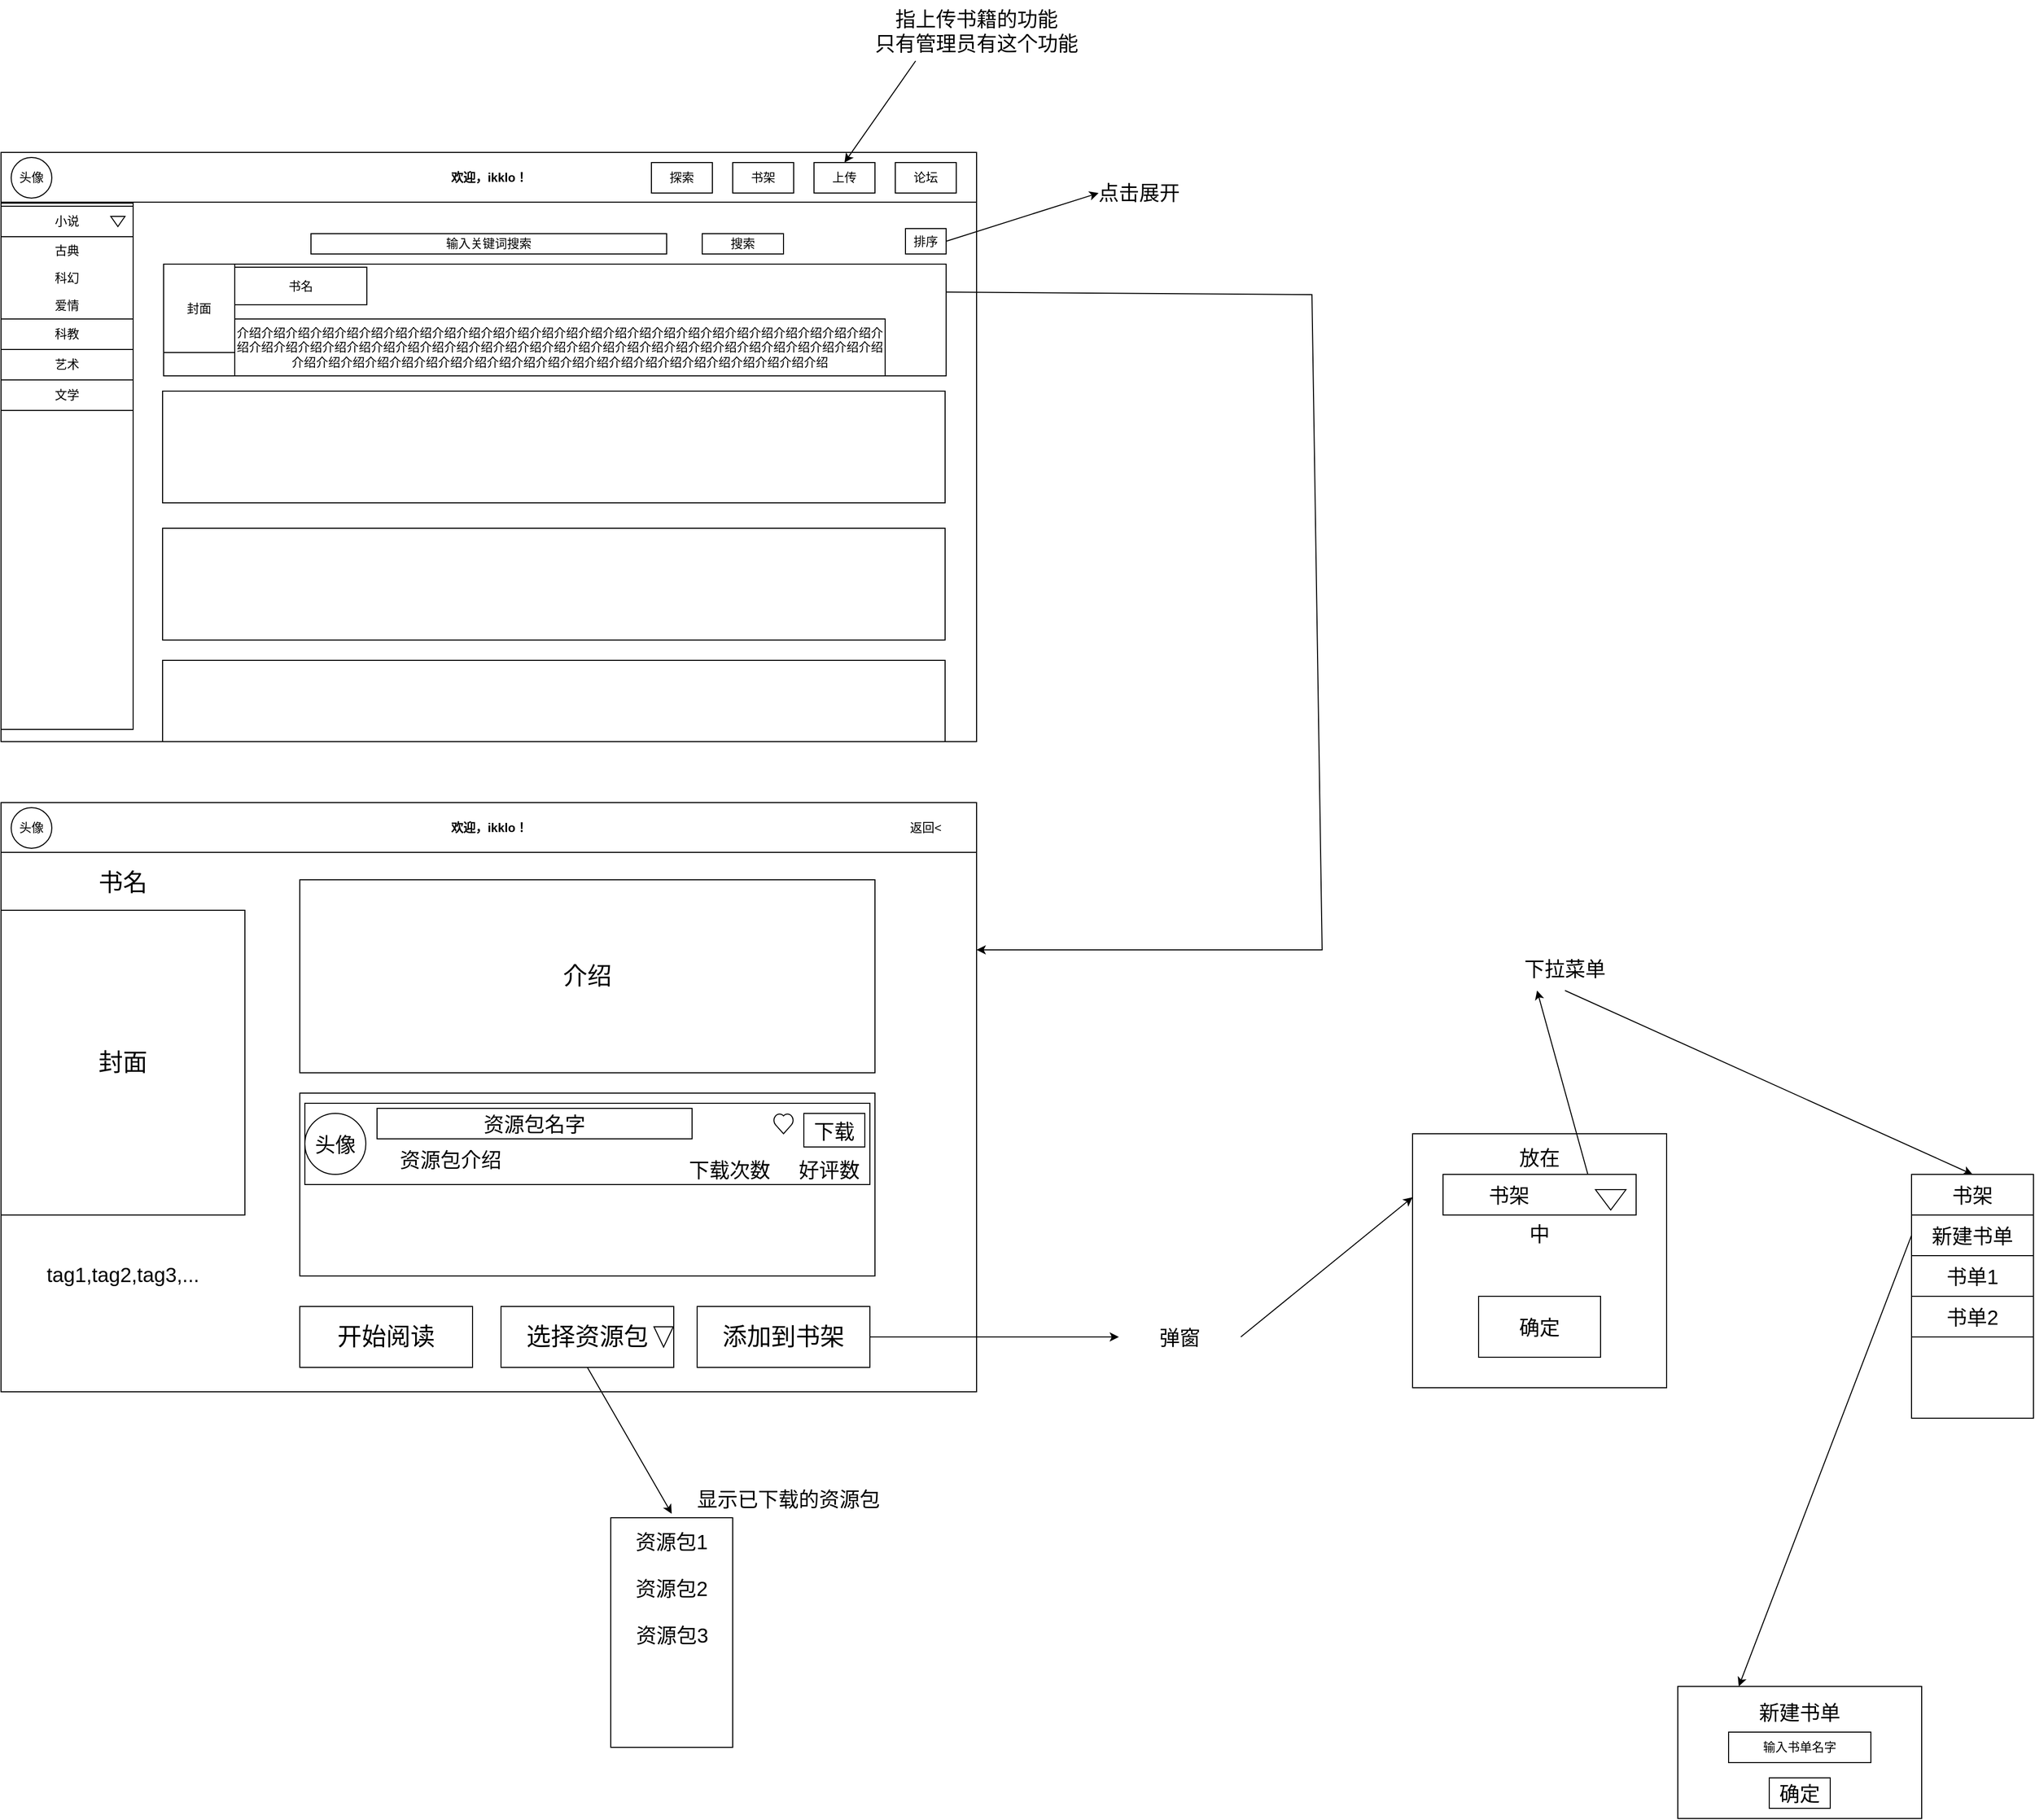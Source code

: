 <mxfile version="24.7.17">
  <diagram name="第 1 页" id="TEYKT1qixROiFxjkDTGD">
    <mxGraphModel dx="2840" dy="1644" grid="1" gridSize="10" guides="1" tooltips="1" connect="1" arrows="1" fold="1" page="1" pageScale="1" pageWidth="1169" pageHeight="827" math="0" shadow="0">
      <root>
        <mxCell id="0" />
        <mxCell id="1" parent="0" />
        <mxCell id="aA4Id0uSG5UaYZLyrY37-35" value="" style="rounded=0;whiteSpace=wrap;html=1;" parent="1" vertex="1">
          <mxGeometry x="240" y="250" width="960" height="580" as="geometry" />
        </mxCell>
        <mxCell id="aA4Id0uSG5UaYZLyrY37-37" value="" style="line;strokeWidth=1;fillColor=none;align=left;verticalAlign=middle;spacingTop=-1;spacingLeft=3;spacingRight=3;rotatable=0;labelPosition=right;points=[];portConstraint=eastwest;strokeColor=inherit;" parent="1" vertex="1">
          <mxGeometry x="240" y="295" width="960" height="8" as="geometry" />
        </mxCell>
        <mxCell id="aA4Id0uSG5UaYZLyrY37-38" value="欢迎，ikklo！" style="text;align=center;fontStyle=1;verticalAlign=middle;spacingLeft=3;spacingRight=3;strokeColor=none;rotatable=0;points=[[0,0.5],[1,0.5]];portConstraint=eastwest;html=1;" parent="1" vertex="1">
          <mxGeometry x="675" y="260" width="90" height="30" as="geometry" />
        </mxCell>
        <mxCell id="aA4Id0uSG5UaYZLyrY37-39" value="头像" style="ellipse;whiteSpace=wrap;html=1;aspect=fixed;" parent="1" vertex="1">
          <mxGeometry x="250" y="255" width="40" height="40" as="geometry" />
        </mxCell>
        <mxCell id="aA4Id0uSG5UaYZLyrY37-42" value="探索" style="rounded=0;whiteSpace=wrap;html=1;" parent="1" vertex="1">
          <mxGeometry x="880" y="260" width="60" height="30" as="geometry" />
        </mxCell>
        <mxCell id="aA4Id0uSG5UaYZLyrY37-43" value="书架" style="rounded=0;whiteSpace=wrap;html=1;" parent="1" vertex="1">
          <mxGeometry x="960" y="260" width="60" height="30" as="geometry" />
        </mxCell>
        <mxCell id="aA4Id0uSG5UaYZLyrY37-44" value="上传" style="rounded=0;whiteSpace=wrap;html=1;" parent="1" vertex="1">
          <mxGeometry x="1040" y="260" width="60" height="30" as="geometry" />
        </mxCell>
        <mxCell id="aA4Id0uSG5UaYZLyrY37-45" value="论坛" style="rounded=0;whiteSpace=wrap;html=1;" parent="1" vertex="1">
          <mxGeometry x="1120" y="260" width="60" height="30" as="geometry" />
        </mxCell>
        <mxCell id="aA4Id0uSG5UaYZLyrY37-46" value="输入关键词搜索" style="rounded=0;whiteSpace=wrap;html=1;" parent="1" vertex="1">
          <mxGeometry x="545" y="330" width="350" height="20" as="geometry" />
        </mxCell>
        <mxCell id="aA4Id0uSG5UaYZLyrY37-47" value="搜索" style="rounded=0;whiteSpace=wrap;html=1;" parent="1" vertex="1">
          <mxGeometry x="930" y="330" width="80" height="20" as="geometry" />
        </mxCell>
        <mxCell id="aA4Id0uSG5UaYZLyrY37-48" value="" style="rounded=0;whiteSpace=wrap;html=1;" parent="1" vertex="1">
          <mxGeometry x="240" y="300" width="130" height="518" as="geometry" />
        </mxCell>
        <mxCell id="aA4Id0uSG5UaYZLyrY37-49" value="科教" style="text;html=1;align=center;verticalAlign=middle;whiteSpace=wrap;rounded=0;strokeColor=default;" parent="1" vertex="1">
          <mxGeometry x="240" y="414" width="130" height="30" as="geometry" />
        </mxCell>
        <mxCell id="aA4Id0uSG5UaYZLyrY37-50" value="小说" style="text;html=1;align=center;verticalAlign=middle;whiteSpace=wrap;rounded=0;strokeColor=default;" parent="1" vertex="1">
          <mxGeometry x="240" y="303" width="130" height="30" as="geometry" />
        </mxCell>
        <mxCell id="aA4Id0uSG5UaYZLyrY37-51" value="艺术" style="text;html=1;align=center;verticalAlign=middle;whiteSpace=wrap;rounded=0;strokeColor=default;" parent="1" vertex="1">
          <mxGeometry x="240" y="444" width="130" height="30" as="geometry" />
        </mxCell>
        <mxCell id="aA4Id0uSG5UaYZLyrY37-52" value="文学" style="text;html=1;align=center;verticalAlign=middle;whiteSpace=wrap;rounded=0;strokeColor=default;" parent="1" vertex="1">
          <mxGeometry x="240" y="474" width="130" height="30" as="geometry" />
        </mxCell>
        <mxCell id="aA4Id0uSG5UaYZLyrY37-55" value="" style="rounded=0;whiteSpace=wrap;html=1;" parent="1" vertex="1">
          <mxGeometry x="400" y="360" width="770" height="110" as="geometry" />
        </mxCell>
        <mxCell id="aA4Id0uSG5UaYZLyrY37-53" value="封面" style="rounded=0;whiteSpace=wrap;html=1;" parent="1" vertex="1">
          <mxGeometry x="400" y="360" width="70" height="87" as="geometry" />
        </mxCell>
        <mxCell id="aA4Id0uSG5UaYZLyrY37-54" value="书名" style="text;html=1;align=center;verticalAlign=middle;whiteSpace=wrap;rounded=0;strokeColor=default;" parent="1" vertex="1">
          <mxGeometry x="470" y="363" width="130" height="37" as="geometry" />
        </mxCell>
        <mxCell id="aA4Id0uSG5UaYZLyrY37-56" value="介绍介绍介绍介绍介绍介绍介绍介绍介绍介绍介绍介绍介绍介绍介绍介绍介绍介绍介绍介绍介绍介绍介绍介绍介绍介绍介绍介绍介绍介绍介绍介绍介绍介绍介绍介绍介绍介绍介绍介绍介绍介绍介绍介绍介绍介绍介绍介绍介绍介绍介绍介绍介绍介绍介绍介绍介绍介绍介绍介绍介绍介绍介绍介绍介绍介绍介绍介绍介绍介绍介绍介绍介绍介绍介绍" style="text;html=1;align=center;verticalAlign=middle;whiteSpace=wrap;rounded=0;strokeColor=default;" parent="1" vertex="1">
          <mxGeometry x="470" y="414" width="640" height="56" as="geometry" />
        </mxCell>
        <mxCell id="aA4Id0uSG5UaYZLyrY37-59" value="" style="rounded=0;whiteSpace=wrap;html=1;" parent="1" vertex="1">
          <mxGeometry x="399" y="485" width="770" height="110" as="geometry" />
        </mxCell>
        <mxCell id="aA4Id0uSG5UaYZLyrY37-60" value="" style="rounded=0;whiteSpace=wrap;html=1;" parent="1" vertex="1">
          <mxGeometry x="399" y="620" width="770" height="110" as="geometry" />
        </mxCell>
        <mxCell id="aA4Id0uSG5UaYZLyrY37-61" value="" style="rounded=0;whiteSpace=wrap;html=1;" parent="1" vertex="1">
          <mxGeometry x="399" y="750" width="770" height="80" as="geometry" />
        </mxCell>
        <mxCell id="aA4Id0uSG5UaYZLyrY37-62" value="" style="triangle;whiteSpace=wrap;html=1;rotation=90;" parent="1" vertex="1">
          <mxGeometry x="350" y="311" width="10" height="14" as="geometry" />
        </mxCell>
        <mxCell id="aA4Id0uSG5UaYZLyrY37-63" value="古典" style="text;html=1;align=center;verticalAlign=middle;whiteSpace=wrap;rounded=0;" parent="1" vertex="1">
          <mxGeometry x="240" y="333" width="130" height="27" as="geometry" />
        </mxCell>
        <mxCell id="aA4Id0uSG5UaYZLyrY37-64" value="科幻" style="text;html=1;align=center;verticalAlign=middle;whiteSpace=wrap;rounded=0;" parent="1" vertex="1">
          <mxGeometry x="240" y="360" width="130" height="27" as="geometry" />
        </mxCell>
        <mxCell id="aA4Id0uSG5UaYZLyrY37-65" value="爱情" style="text;html=1;align=center;verticalAlign=middle;whiteSpace=wrap;rounded=0;" parent="1" vertex="1">
          <mxGeometry x="240" y="387" width="130" height="27" as="geometry" />
        </mxCell>
        <mxCell id="aA4Id0uSG5UaYZLyrY37-67" value="排序" style="text;html=1;align=center;verticalAlign=middle;whiteSpace=wrap;rounded=0;strokeColor=default;" parent="1" vertex="1">
          <mxGeometry x="1130" y="325" width="40" height="25" as="geometry" />
        </mxCell>
        <mxCell id="aA4Id0uSG5UaYZLyrY37-121" value="" style="endArrow=classic;html=1;rounded=0;exitX=1;exitY=0.25;exitDx=0;exitDy=0;entryX=1;entryY=0.25;entryDx=0;entryDy=0;" parent="1" source="aA4Id0uSG5UaYZLyrY37-55" target="aA4Id0uSG5UaYZLyrY37-122" edge="1">
          <mxGeometry width="50" height="50" relative="1" as="geometry">
            <mxPoint x="1300" y="510" as="sourcePoint" />
            <mxPoint x="1400" y="890" as="targetPoint" />
            <Array as="points">
              <mxPoint x="1530" y="390" />
              <mxPoint x="1540" y="1035" />
            </Array>
          </mxGeometry>
        </mxCell>
        <mxCell id="aA4Id0uSG5UaYZLyrY37-122" value="" style="rounded=0;whiteSpace=wrap;html=1;" parent="1" vertex="1">
          <mxGeometry x="240" y="890" width="960" height="580" as="geometry" />
        </mxCell>
        <mxCell id="aA4Id0uSG5UaYZLyrY37-123" value="" style="line;strokeWidth=1;fillColor=none;align=left;verticalAlign=middle;spacingTop=-1;spacingLeft=3;spacingRight=3;rotatable=0;labelPosition=right;points=[];portConstraint=eastwest;strokeColor=inherit;" parent="1" vertex="1">
          <mxGeometry x="240" y="935" width="960" height="8" as="geometry" />
        </mxCell>
        <mxCell id="aA4Id0uSG5UaYZLyrY37-124" value="欢迎，ikklo！" style="text;align=center;fontStyle=1;verticalAlign=middle;spacingLeft=3;spacingRight=3;strokeColor=none;rotatable=0;points=[[0,0.5],[1,0.5]];portConstraint=eastwest;html=1;" parent="1" vertex="1">
          <mxGeometry x="675" y="900" width="90" height="30" as="geometry" />
        </mxCell>
        <mxCell id="aA4Id0uSG5UaYZLyrY37-125" value="头像" style="ellipse;whiteSpace=wrap;html=1;aspect=fixed;" parent="1" vertex="1">
          <mxGeometry x="250" y="895" width="40" height="40" as="geometry" />
        </mxCell>
        <mxCell id="aA4Id0uSG5UaYZLyrY37-151" value="返回&amp;lt;" style="text;html=1;align=center;verticalAlign=middle;whiteSpace=wrap;rounded=0;" parent="1" vertex="1">
          <mxGeometry x="1120" y="900" width="60" height="30" as="geometry" />
        </mxCell>
        <mxCell id="aA4Id0uSG5UaYZLyrY37-152" value="书名" style="text;html=1;align=center;verticalAlign=middle;whiteSpace=wrap;rounded=0;fontSize=24;" parent="1" vertex="1">
          <mxGeometry x="240" y="941" width="240" height="55" as="geometry" />
        </mxCell>
        <mxCell id="aA4Id0uSG5UaYZLyrY37-153" value="&lt;font style=&quot;font-size: 24px;&quot;&gt;封面&lt;/font&gt;" style="rounded=0;whiteSpace=wrap;html=1;" parent="1" vertex="1">
          <mxGeometry x="240" y="996" width="240" height="300" as="geometry" />
        </mxCell>
        <mxCell id="aA4Id0uSG5UaYZLyrY37-154" value="介绍" style="text;html=1;align=center;verticalAlign=middle;whiteSpace=wrap;rounded=0;strokeColor=default;fontSize=24;" parent="1" vertex="1">
          <mxGeometry x="534" y="966" width="566" height="190" as="geometry" />
        </mxCell>
        <mxCell id="aA4Id0uSG5UaYZLyrY37-156" value="" style="rounded=0;whiteSpace=wrap;html=1;" parent="1" vertex="1">
          <mxGeometry x="534" y="1176" width="566" height="180" as="geometry" />
        </mxCell>
        <mxCell id="aA4Id0uSG5UaYZLyrY37-157" value="" style="rounded=0;whiteSpace=wrap;html=1;" parent="1" vertex="1">
          <mxGeometry x="539" y="1186" width="556" height="80" as="geometry" />
        </mxCell>
        <mxCell id="aA4Id0uSG5UaYZLyrY37-158" value="头像" style="ellipse;whiteSpace=wrap;html=1;aspect=fixed;fontSize=20;" parent="1" vertex="1">
          <mxGeometry x="539" y="1196" width="60" height="60" as="geometry" />
        </mxCell>
        <mxCell id="aA4Id0uSG5UaYZLyrY37-159" value="资源包名字" style="text;html=1;align=center;verticalAlign=middle;whiteSpace=wrap;rounded=0;strokeColor=default;fontSize=20;" parent="1" vertex="1">
          <mxGeometry x="610" y="1191" width="310" height="30" as="geometry" />
        </mxCell>
        <mxCell id="aA4Id0uSG5UaYZLyrY37-160" value="资源包介绍" style="text;html=1;align=center;verticalAlign=middle;whiteSpace=wrap;rounded=0;fontSize=20;" parent="1" vertex="1">
          <mxGeometry x="615" y="1221" width="135" height="39" as="geometry" />
        </mxCell>
        <mxCell id="aA4Id0uSG5UaYZLyrY37-161" value="下载" style="rounded=0;whiteSpace=wrap;html=1;fontSize=20;" parent="1" vertex="1">
          <mxGeometry x="1030" y="1196" width="60" height="33" as="geometry" />
        </mxCell>
        <mxCell id="aA4Id0uSG5UaYZLyrY37-162" value="下载次数" style="text;html=1;align=center;verticalAlign=middle;whiteSpace=wrap;rounded=0;fontSize=20;" parent="1" vertex="1">
          <mxGeometry x="902" y="1241" width="110" height="20" as="geometry" />
        </mxCell>
        <mxCell id="aA4Id0uSG5UaYZLyrY37-163" value="好评数" style="text;html=1;align=center;verticalAlign=middle;whiteSpace=wrap;rounded=0;fontSize=20;" parent="1" vertex="1">
          <mxGeometry x="1015" y="1234" width="80" height="34" as="geometry" />
        </mxCell>
        <mxCell id="aA4Id0uSG5UaYZLyrY37-164" value="" style="verticalLabelPosition=bottom;verticalAlign=top;html=1;shape=mxgraph.basic.heart" parent="1" vertex="1">
          <mxGeometry x="1000" y="1196" width="20" height="20" as="geometry" />
        </mxCell>
        <mxCell id="aA4Id0uSG5UaYZLyrY37-166" value="开始阅读" style="text;html=1;align=center;verticalAlign=middle;whiteSpace=wrap;rounded=0;strokeColor=default;fontSize=24;" parent="1" vertex="1">
          <mxGeometry x="534" y="1386" width="170" height="60" as="geometry" />
        </mxCell>
        <mxCell id="aA4Id0uSG5UaYZLyrY37-167" value="选择资源包" style="text;html=1;align=center;verticalAlign=middle;whiteSpace=wrap;rounded=0;strokeColor=default;fontSize=24;" parent="1" vertex="1">
          <mxGeometry x="732" y="1386" width="170" height="60" as="geometry" />
        </mxCell>
        <mxCell id="aA4Id0uSG5UaYZLyrY37-168" value="" style="triangle;whiteSpace=wrap;html=1;rotation=90;" parent="1" vertex="1">
          <mxGeometry x="882" y="1406.5" width="20" height="19" as="geometry" />
        </mxCell>
        <mxCell id="aA4Id0uSG5UaYZLyrY37-170" value="添加到书架" style="text;html=1;align=center;verticalAlign=middle;whiteSpace=wrap;rounded=0;strokeColor=default;fontSize=24;" parent="1" vertex="1">
          <mxGeometry x="925" y="1386" width="170" height="60" as="geometry" />
        </mxCell>
        <mxCell id="aA4Id0uSG5UaYZLyrY37-171" value="tag1,tag2,tag3,..." style="text;html=1;align=center;verticalAlign=middle;whiteSpace=wrap;rounded=0;labelPosition=center;verticalLabelPosition=middle;fontSize=20;" parent="1" vertex="1">
          <mxGeometry x="240" y="1317" width="240" height="73" as="geometry" />
        </mxCell>
        <mxCell id="KDRSRYC82BVxWry2g-rX-1" value="" style="endArrow=classic;html=1;rounded=0;exitX=0.5;exitY=1;exitDx=0;exitDy=0;" parent="1" source="aA4Id0uSG5UaYZLyrY37-167" edge="1">
          <mxGeometry width="50" height="50" relative="1" as="geometry">
            <mxPoint x="1030" y="1590" as="sourcePoint" />
            <mxPoint x="900" y="1590" as="targetPoint" />
          </mxGeometry>
        </mxCell>
        <mxCell id="KDRSRYC82BVxWry2g-rX-2" value="" style="rounded=0;whiteSpace=wrap;html=1;" parent="1" vertex="1">
          <mxGeometry x="840" y="1594" width="120" height="226" as="geometry" />
        </mxCell>
        <mxCell id="KDRSRYC82BVxWry2g-rX-3" value="资源包1" style="text;html=1;align=center;verticalAlign=middle;whiteSpace=wrap;rounded=0;fontSize=20;" parent="1" vertex="1">
          <mxGeometry x="840" y="1594" width="120" height="46" as="geometry" />
        </mxCell>
        <mxCell id="KDRSRYC82BVxWry2g-rX-4" value="显示已下载的资源包" style="text;html=1;align=center;verticalAlign=middle;whiteSpace=wrap;rounded=0;fontSize=20;" parent="1" vertex="1">
          <mxGeometry x="910" y="1560" width="210" height="30" as="geometry" />
        </mxCell>
        <mxCell id="KDRSRYC82BVxWry2g-rX-5" value="资源包2" style="text;html=1;align=center;verticalAlign=middle;whiteSpace=wrap;rounded=0;fontSize=20;" parent="1" vertex="1">
          <mxGeometry x="840" y="1640" width="120" height="46" as="geometry" />
        </mxCell>
        <mxCell id="KDRSRYC82BVxWry2g-rX-6" value="资源包3" style="text;html=1;align=center;verticalAlign=middle;whiteSpace=wrap;rounded=0;fontSize=20;" parent="1" vertex="1">
          <mxGeometry x="841" y="1686" width="119" height="46" as="geometry" />
        </mxCell>
        <mxCell id="KDRSRYC82BVxWry2g-rX-7" value="" style="endArrow=classic;html=1;rounded=0;exitX=1;exitY=0.5;exitDx=0;exitDy=0;" parent="1" source="aA4Id0uSG5UaYZLyrY37-170" edge="1">
          <mxGeometry width="50" height="50" relative="1" as="geometry">
            <mxPoint x="1290" y="1440" as="sourcePoint" />
            <mxPoint x="1340" y="1416" as="targetPoint" />
          </mxGeometry>
        </mxCell>
        <mxCell id="KDRSRYC82BVxWry2g-rX-8" value="弹窗" style="text;html=1;align=center;verticalAlign=middle;whiteSpace=wrap;rounded=0;fontSize=20;" parent="1" vertex="1">
          <mxGeometry x="1340" y="1379" width="120" height="74" as="geometry" />
        </mxCell>
        <mxCell id="KDRSRYC82BVxWry2g-rX-9" value="" style="endArrow=classic;html=1;rounded=0;exitX=1;exitY=0.5;exitDx=0;exitDy=0;entryX=0;entryY=0.25;entryDx=0;entryDy=0;" parent="1" source="KDRSRYC82BVxWry2g-rX-8" target="KDRSRYC82BVxWry2g-rX-10" edge="1">
          <mxGeometry width="50" height="50" relative="1" as="geometry">
            <mxPoint x="1440" y="1500" as="sourcePoint" />
            <mxPoint x="1390" y="1630" as="targetPoint" />
          </mxGeometry>
        </mxCell>
        <mxCell id="KDRSRYC82BVxWry2g-rX-10" value="" style="rounded=0;whiteSpace=wrap;html=1;" parent="1" vertex="1">
          <mxGeometry x="1629" y="1216" width="250" height="250" as="geometry" />
        </mxCell>
        <mxCell id="KDRSRYC82BVxWry2g-rX-12" value="" style="rounded=0;whiteSpace=wrap;html=1;" parent="1" vertex="1">
          <mxGeometry x="1659" y="1256" width="190" height="40" as="geometry" />
        </mxCell>
        <mxCell id="KDRSRYC82BVxWry2g-rX-13" value="确定" style="rounded=0;whiteSpace=wrap;html=1;fontSize=20;" parent="1" vertex="1">
          <mxGeometry x="1694" y="1376" width="120" height="60" as="geometry" />
        </mxCell>
        <mxCell id="KDRSRYC82BVxWry2g-rX-14" value="" style="triangle;whiteSpace=wrap;html=1;rotation=90;" parent="1" vertex="1">
          <mxGeometry x="1814" y="1266" width="20" height="30" as="geometry" />
        </mxCell>
        <mxCell id="KDRSRYC82BVxWry2g-rX-15" value="" style="endArrow=classic;html=1;rounded=0;exitX=0.75;exitY=0;exitDx=0;exitDy=0;entryX=0.25;entryY=1;entryDx=0;entryDy=0;" parent="1" source="KDRSRYC82BVxWry2g-rX-12" target="KDRSRYC82BVxWry2g-rX-17" edge="1">
          <mxGeometry width="50" height="50" relative="1" as="geometry">
            <mxPoint x="1840" y="1750" as="sourcePoint" />
            <mxPoint x="1620" y="1690" as="targetPoint" />
          </mxGeometry>
        </mxCell>
        <mxCell id="KDRSRYC82BVxWry2g-rX-16" value="" style="rounded=0;whiteSpace=wrap;html=1;" parent="1" vertex="1">
          <mxGeometry x="2120" y="1256" width="120" height="240" as="geometry" />
        </mxCell>
        <mxCell id="KDRSRYC82BVxWry2g-rX-17" value="下拉菜单" style="text;html=1;align=center;verticalAlign=middle;whiteSpace=wrap;rounded=0;fontSize=20;" parent="1" vertex="1">
          <mxGeometry x="1724" y="1030" width="110" height="45" as="geometry" />
        </mxCell>
        <mxCell id="KDRSRYC82BVxWry2g-rX-18" value="新建书单" style="rounded=0;whiteSpace=wrap;html=1;fontSize=20;" parent="1" vertex="1">
          <mxGeometry x="2120" y="1296" width="120" height="40" as="geometry" />
        </mxCell>
        <mxCell id="KDRSRYC82BVxWry2g-rX-19" value="书单1" style="rounded=0;whiteSpace=wrap;html=1;fontSize=20;" parent="1" vertex="1">
          <mxGeometry x="2120" y="1336" width="120" height="40" as="geometry" />
        </mxCell>
        <mxCell id="KDRSRYC82BVxWry2g-rX-20" value="书单2" style="rounded=0;whiteSpace=wrap;html=1;fontSize=20;" parent="1" vertex="1">
          <mxGeometry x="2120" y="1376" width="120" height="40" as="geometry" />
        </mxCell>
        <mxCell id="KDRSRYC82BVxWry2g-rX-21" value="" style="endArrow=classic;html=1;rounded=0;exitX=0.5;exitY=1;exitDx=0;exitDy=0;entryX=0.5;entryY=0;entryDx=0;entryDy=0;" parent="1" source="KDRSRYC82BVxWry2g-rX-17" target="KDRSRYC82BVxWry2g-rX-25" edge="1">
          <mxGeometry width="50" height="50" relative="1" as="geometry">
            <mxPoint x="1880" y="1920" as="sourcePoint" />
            <mxPoint x="1675" y="1780" as="targetPoint" />
          </mxGeometry>
        </mxCell>
        <mxCell id="KDRSRYC82BVxWry2g-rX-22" value="书架" style="text;html=1;align=center;verticalAlign=middle;whiteSpace=wrap;rounded=0;fontSize=20;" parent="1" vertex="1">
          <mxGeometry x="1659" y="1254.75" width="130" height="42.5" as="geometry" />
        </mxCell>
        <mxCell id="KDRSRYC82BVxWry2g-rX-23" value="放在" style="text;html=1;align=center;verticalAlign=middle;whiteSpace=wrap;rounded=0;fontSize=20;" parent="1" vertex="1">
          <mxGeometry x="1724" y="1224" width="60" height="30" as="geometry" />
        </mxCell>
        <mxCell id="KDRSRYC82BVxWry2g-rX-24" value="中" style="text;html=1;align=center;verticalAlign=middle;whiteSpace=wrap;rounded=0;fontSize=20;" parent="1" vertex="1">
          <mxGeometry x="1724" y="1299" width="60" height="30" as="geometry" />
        </mxCell>
        <mxCell id="KDRSRYC82BVxWry2g-rX-25" value="书架" style="rounded=0;whiteSpace=wrap;html=1;fontSize=20;" parent="1" vertex="1">
          <mxGeometry x="2120" y="1256" width="120" height="40" as="geometry" />
        </mxCell>
        <mxCell id="KDRSRYC82BVxWry2g-rX-26" value="" style="endArrow=classic;html=1;rounded=0;exitX=0;exitY=0.5;exitDx=0;exitDy=0;entryX=0.25;entryY=0;entryDx=0;entryDy=0;" parent="1" source="KDRSRYC82BVxWry2g-rX-18" target="KDRSRYC82BVxWry2g-rX-32" edge="1">
          <mxGeometry width="50" height="50" relative="1" as="geometry">
            <mxPoint x="1880" y="1890" as="sourcePoint" />
            <mxPoint x="1890" y="1790" as="targetPoint" />
          </mxGeometry>
        </mxCell>
        <mxCell id="KDRSRYC82BVxWry2g-rX-32" value="" style="rounded=0;whiteSpace=wrap;html=1;" parent="1" vertex="1">
          <mxGeometry x="1890" y="1760" width="240" height="130" as="geometry" />
        </mxCell>
        <mxCell id="KDRSRYC82BVxWry2g-rX-33" value="新建书单" style="text;html=1;align=center;verticalAlign=middle;whiteSpace=wrap;rounded=0;fontSize=20;" parent="1" vertex="1">
          <mxGeometry x="1960" y="1770" width="100" height="30" as="geometry" />
        </mxCell>
        <mxCell id="KDRSRYC82BVxWry2g-rX-34" value="输入书单名字" style="rounded=0;whiteSpace=wrap;html=1;" parent="1" vertex="1">
          <mxGeometry x="1940" y="1805" width="140" height="30" as="geometry" />
        </mxCell>
        <mxCell id="KDRSRYC82BVxWry2g-rX-35" value="确定" style="rounded=0;whiteSpace=wrap;html=1;fontSize=20;" parent="1" vertex="1">
          <mxGeometry x="1980" y="1850" width="60" height="30" as="geometry" />
        </mxCell>
        <mxCell id="G4Zy9-JbaatdThs6KkDZ-1" value="" style="endArrow=classic;html=1;rounded=0;entryX=0.5;entryY=0;entryDx=0;entryDy=0;" parent="1" target="aA4Id0uSG5UaYZLyrY37-44" edge="1">
          <mxGeometry width="50" height="50" relative="1" as="geometry">
            <mxPoint x="1140" y="160" as="sourcePoint" />
            <mxPoint x="1120" y="170" as="targetPoint" />
          </mxGeometry>
        </mxCell>
        <mxCell id="G4Zy9-JbaatdThs6KkDZ-2" value="指上传书籍的功能&lt;div style=&quot;font-size: 20px;&quot;&gt;只有管理员有这个功能&lt;/div&gt;" style="text;html=1;align=center;verticalAlign=middle;whiteSpace=wrap;rounded=0;fontSize=20;" parent="1" vertex="1">
          <mxGeometry x="1090" y="100" width="220" height="60" as="geometry" />
        </mxCell>
        <mxCell id="jjh2pw-vxyTSB3nyHysx-1" value="" style="endArrow=classic;html=1;rounded=0;exitX=1;exitY=0.5;exitDx=0;exitDy=0;" edge="1" parent="1" source="aA4Id0uSG5UaYZLyrY37-67">
          <mxGeometry width="50" height="50" relative="1" as="geometry">
            <mxPoint x="1370" y="340" as="sourcePoint" />
            <mxPoint x="1320" y="290" as="targetPoint" />
          </mxGeometry>
        </mxCell>
        <mxCell id="jjh2pw-vxyTSB3nyHysx-2" value="点击展开" style="text;html=1;align=center;verticalAlign=middle;whiteSpace=wrap;rounded=0;fontSize=20;" vertex="1" parent="1">
          <mxGeometry x="1310" y="266" width="100" height="45" as="geometry" />
        </mxCell>
      </root>
    </mxGraphModel>
  </diagram>
</mxfile>
